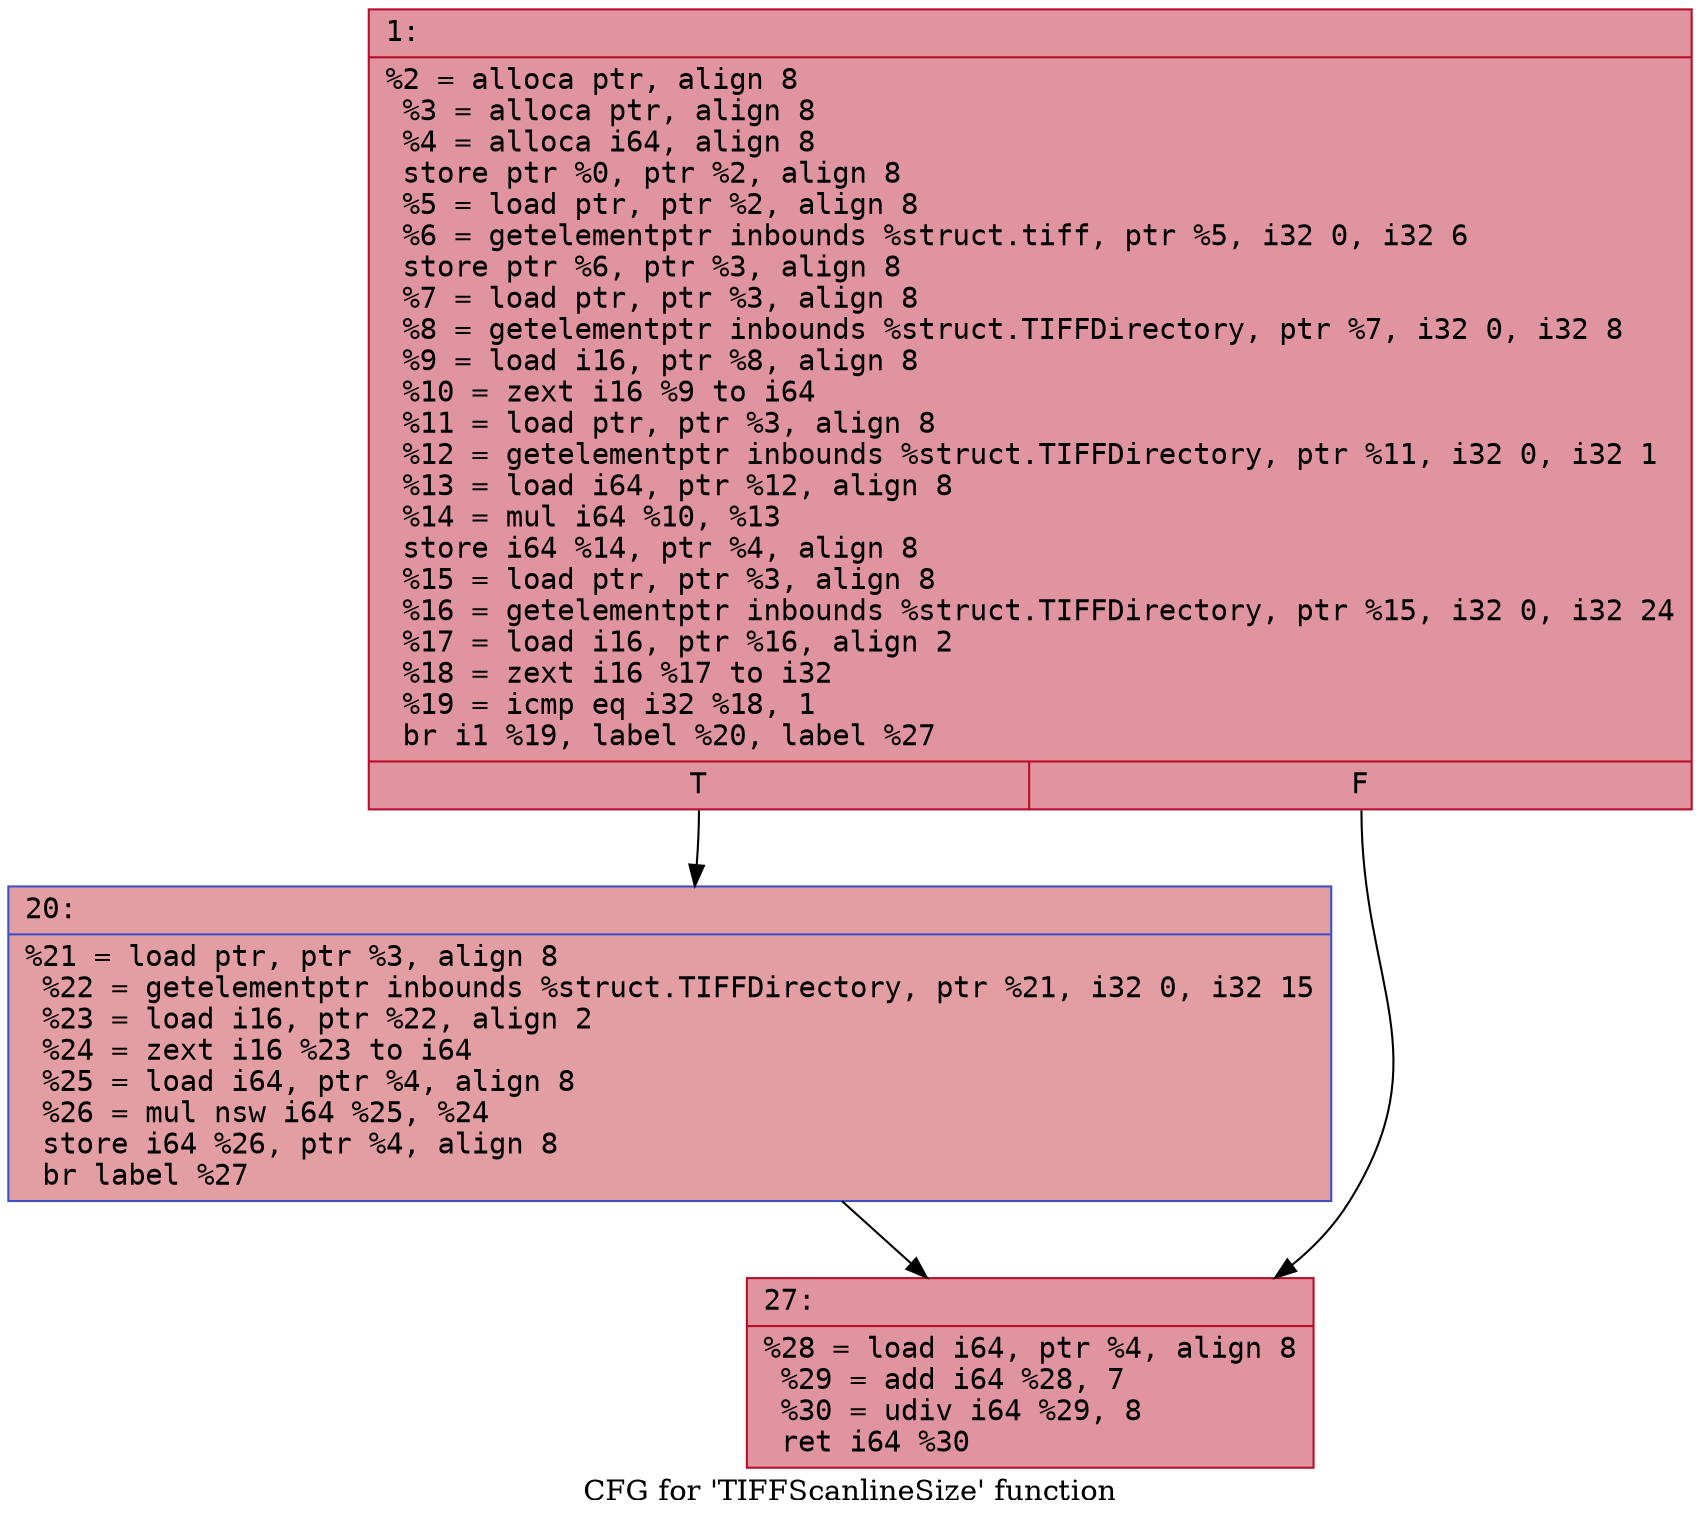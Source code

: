 digraph "CFG for 'TIFFScanlineSize' function" {
	label="CFG for 'TIFFScanlineSize' function";

	Node0x600001e1a670 [shape=record,color="#b70d28ff", style=filled, fillcolor="#b70d2870" fontname="Courier",label="{1:\l|  %2 = alloca ptr, align 8\l  %3 = alloca ptr, align 8\l  %4 = alloca i64, align 8\l  store ptr %0, ptr %2, align 8\l  %5 = load ptr, ptr %2, align 8\l  %6 = getelementptr inbounds %struct.tiff, ptr %5, i32 0, i32 6\l  store ptr %6, ptr %3, align 8\l  %7 = load ptr, ptr %3, align 8\l  %8 = getelementptr inbounds %struct.TIFFDirectory, ptr %7, i32 0, i32 8\l  %9 = load i16, ptr %8, align 8\l  %10 = zext i16 %9 to i64\l  %11 = load ptr, ptr %3, align 8\l  %12 = getelementptr inbounds %struct.TIFFDirectory, ptr %11, i32 0, i32 1\l  %13 = load i64, ptr %12, align 8\l  %14 = mul i64 %10, %13\l  store i64 %14, ptr %4, align 8\l  %15 = load ptr, ptr %3, align 8\l  %16 = getelementptr inbounds %struct.TIFFDirectory, ptr %15, i32 0, i32 24\l  %17 = load i16, ptr %16, align 2\l  %18 = zext i16 %17 to i32\l  %19 = icmp eq i32 %18, 1\l  br i1 %19, label %20, label %27\l|{<s0>T|<s1>F}}"];
	Node0x600001e1a670:s0 -> Node0x600001e1a6c0[tooltip="1 -> 20\nProbability 50.00%" ];
	Node0x600001e1a670:s1 -> Node0x600001e1a710[tooltip="1 -> 27\nProbability 50.00%" ];
	Node0x600001e1a6c0 [shape=record,color="#3d50c3ff", style=filled, fillcolor="#be242e70" fontname="Courier",label="{20:\l|  %21 = load ptr, ptr %3, align 8\l  %22 = getelementptr inbounds %struct.TIFFDirectory, ptr %21, i32 0, i32 15\l  %23 = load i16, ptr %22, align 2\l  %24 = zext i16 %23 to i64\l  %25 = load i64, ptr %4, align 8\l  %26 = mul nsw i64 %25, %24\l  store i64 %26, ptr %4, align 8\l  br label %27\l}"];
	Node0x600001e1a6c0 -> Node0x600001e1a710[tooltip="20 -> 27\nProbability 100.00%" ];
	Node0x600001e1a710 [shape=record,color="#b70d28ff", style=filled, fillcolor="#b70d2870" fontname="Courier",label="{27:\l|  %28 = load i64, ptr %4, align 8\l  %29 = add i64 %28, 7\l  %30 = udiv i64 %29, 8\l  ret i64 %30\l}"];
}
